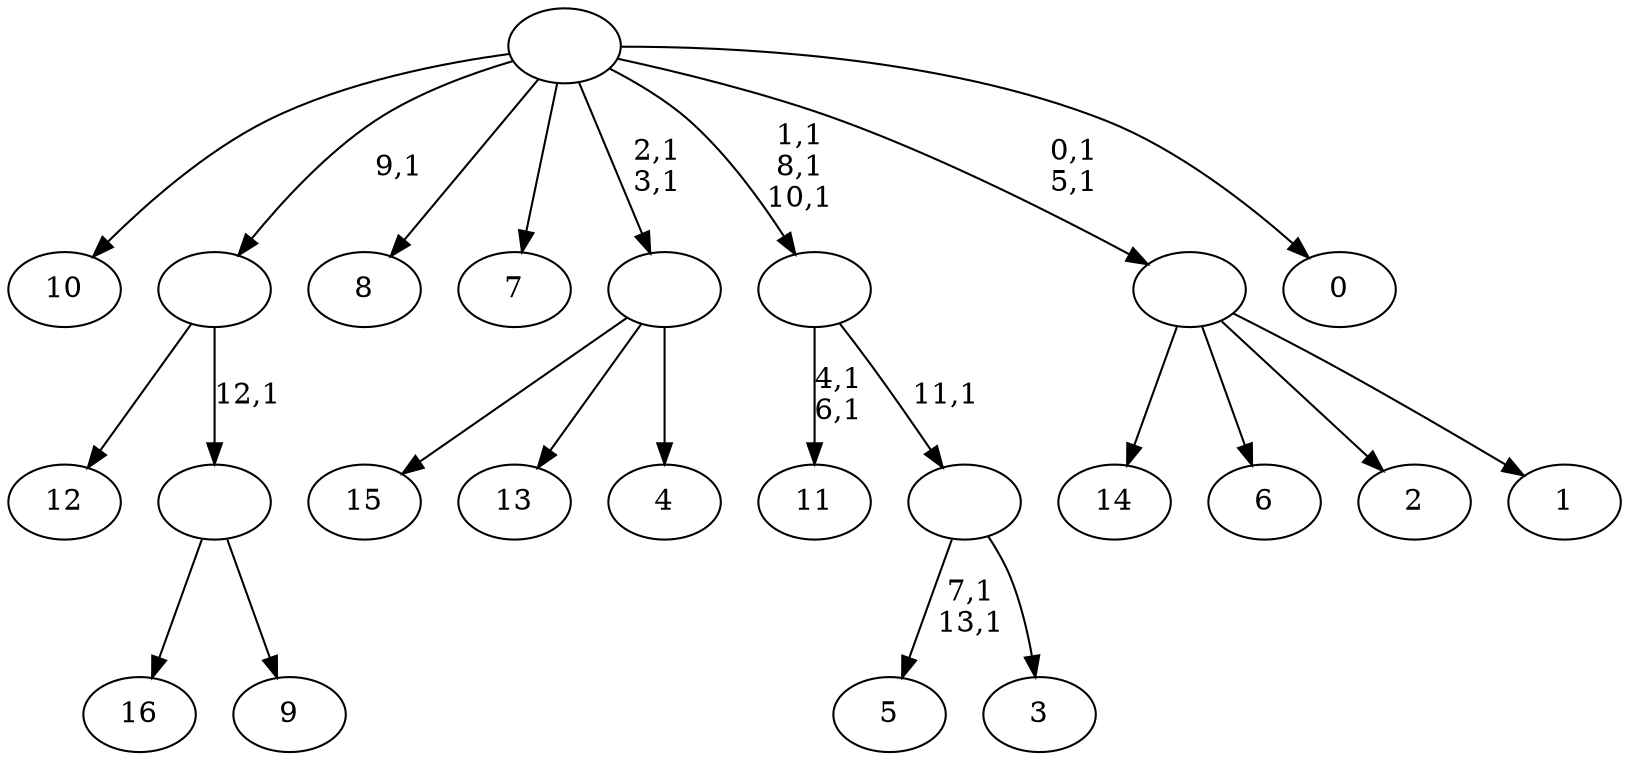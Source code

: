 digraph T {
	31 [label="16"]
	30 [label="15"]
	29 [label="14"]
	28 [label="13"]
	27 [label="12"]
	26 [label="11"]
	23 [label="10"]
	22 [label="9"]
	21 [label=""]
	20 [label=""]
	19 [label="8"]
	18 [label="7"]
	17 [label="6"]
	16 [label="5"]
	13 [label="4"]
	12 [label=""]
	10 [label="3"]
	9 [label=""]
	8 [label=""]
	5 [label="2"]
	4 [label="1"]
	3 [label=""]
	1 [label="0"]
	0 [label=""]
	21 -> 31 [label=""]
	21 -> 22 [label=""]
	20 -> 27 [label=""]
	20 -> 21 [label="12,1"]
	12 -> 30 [label=""]
	12 -> 28 [label=""]
	12 -> 13 [label=""]
	9 -> 16 [label="7,1\n13,1"]
	9 -> 10 [label=""]
	8 -> 26 [label="4,1\n6,1"]
	8 -> 9 [label="11,1"]
	3 -> 29 [label=""]
	3 -> 17 [label=""]
	3 -> 5 [label=""]
	3 -> 4 [label=""]
	0 -> 3 [label="0,1\n5,1"]
	0 -> 8 [label="1,1\n8,1\n10,1"]
	0 -> 12 [label="2,1\n3,1"]
	0 -> 23 [label=""]
	0 -> 20 [label="9,1"]
	0 -> 19 [label=""]
	0 -> 18 [label=""]
	0 -> 1 [label=""]
}
